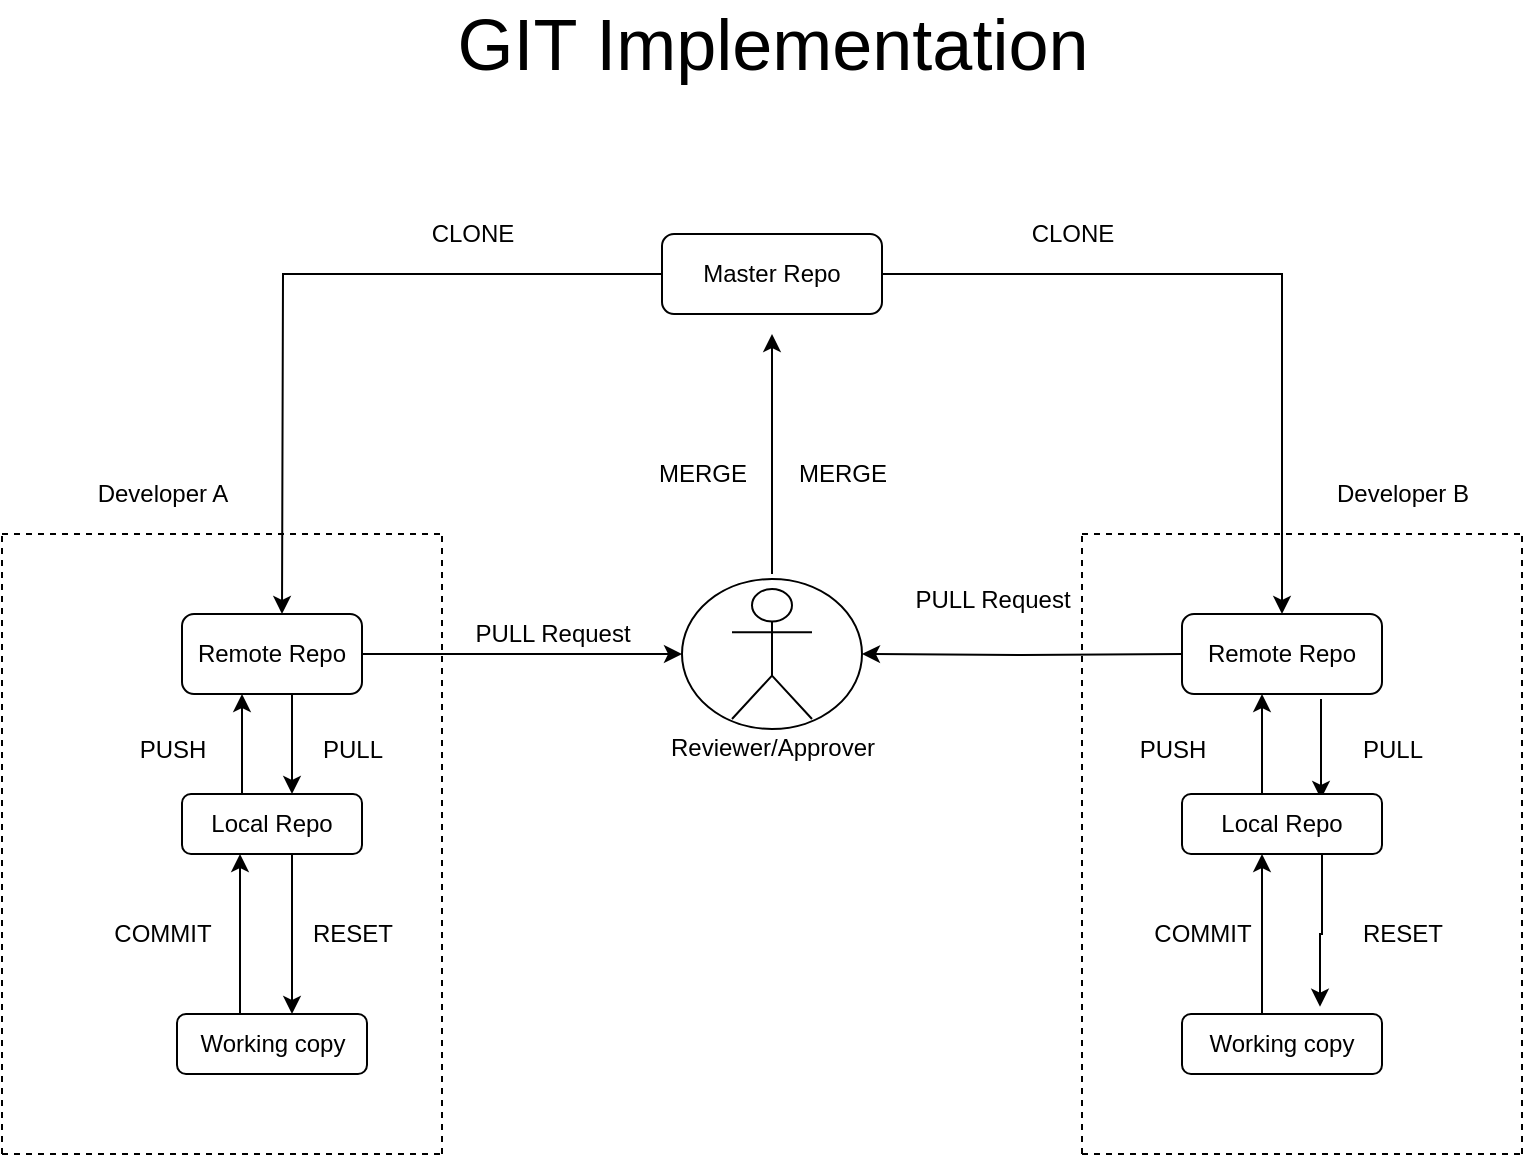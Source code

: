 <mxfile version="14.7.0" type="github">
  <diagram id="EZDQm-cttC1tUBDbLi6K" name="Page-1">
    <mxGraphModel dx="971" dy="1546" grid="1" gridSize="10" guides="1" tooltips="1" connect="1" arrows="1" fold="1" page="1" pageScale="1" pageWidth="850" pageHeight="1100" math="0" shadow="0">
      <root>
        <mxCell id="0" />
        <mxCell id="1" parent="0" />
        <mxCell id="uhhPZ6CYI6DqSSzA6L2--17" value="" style="ellipse;whiteSpace=wrap;html=1;" vertex="1" parent="1">
          <mxGeometry x="400" y="122.5" width="90" height="75" as="geometry" />
        </mxCell>
        <mxCell id="_uDhniaOkw3zcQXAQ8zI-7" style="edgeStyle=orthogonalEdgeStyle;rounded=0;orthogonalLoop=1;jettySize=auto;html=1;" parent="1" source="_uDhniaOkw3zcQXAQ8zI-1" edge="1">
          <mxGeometry relative="1" as="geometry">
            <mxPoint x="200" y="140" as="targetPoint" />
          </mxGeometry>
        </mxCell>
        <mxCell id="_uDhniaOkw3zcQXAQ8zI-24" style="edgeStyle=orthogonalEdgeStyle;rounded=0;orthogonalLoop=1;jettySize=auto;html=1;entryX=0.5;entryY=0;entryDx=0;entryDy=0;" parent="1" source="_uDhniaOkw3zcQXAQ8zI-1" target="_uDhniaOkw3zcQXAQ8zI-5" edge="1">
          <mxGeometry relative="1" as="geometry" />
        </mxCell>
        <mxCell id="_uDhniaOkw3zcQXAQ8zI-1" value="Master Repo" style="rounded=1;whiteSpace=wrap;html=1;" parent="1" vertex="1">
          <mxGeometry x="390" y="-50" width="110" height="40" as="geometry" />
        </mxCell>
        <mxCell id="_uDhniaOkw3zcQXAQ8zI-10" style="edgeStyle=orthogonalEdgeStyle;rounded=0;orthogonalLoop=1;jettySize=auto;html=1;entryX=0.5;entryY=0;entryDx=0;entryDy=0;" parent="1" edge="1">
          <mxGeometry relative="1" as="geometry">
            <mxPoint x="205" y="180" as="sourcePoint" />
            <mxPoint x="205" y="230" as="targetPoint" />
          </mxGeometry>
        </mxCell>
        <mxCell id="_uDhniaOkw3zcQXAQ8zI-17" style="edgeStyle=orthogonalEdgeStyle;rounded=0;orthogonalLoop=1;jettySize=auto;html=1;" parent="1" source="_uDhniaOkw3zcQXAQ8zI-3" edge="1">
          <mxGeometry relative="1" as="geometry">
            <mxPoint x="400" y="160" as="targetPoint" />
            <Array as="points">
              <mxPoint x="390" y="160" />
            </Array>
          </mxGeometry>
        </mxCell>
        <mxCell id="_uDhniaOkw3zcQXAQ8zI-3" value="Remote Repo" style="rounded=1;whiteSpace=wrap;html=1;" parent="1" vertex="1">
          <mxGeometry x="150" y="140" width="90" height="40" as="geometry" />
        </mxCell>
        <mxCell id="_uDhniaOkw3zcQXAQ8zI-15" style="edgeStyle=orthogonalEdgeStyle;rounded=0;orthogonalLoop=1;jettySize=auto;html=1;" parent="1" edge="1">
          <mxGeometry relative="1" as="geometry">
            <mxPoint x="205" y="260" as="sourcePoint" />
            <mxPoint x="205" y="340" as="targetPoint" />
          </mxGeometry>
        </mxCell>
        <mxCell id="_uDhniaOkw3zcQXAQ8zI-4" value="Local Repo" style="rounded=1;whiteSpace=wrap;html=1;" parent="1" vertex="1">
          <mxGeometry x="150" y="230" width="90" height="30" as="geometry" />
        </mxCell>
        <mxCell id="_uDhniaOkw3zcQXAQ8zI-21" style="edgeStyle=orthogonalEdgeStyle;rounded=0;orthogonalLoop=1;jettySize=auto;html=1;entryX=1;entryY=0.5;entryDx=0;entryDy=0;" parent="1" edge="1" target="uhhPZ6CYI6DqSSzA6L2--17">
          <mxGeometry relative="1" as="geometry">
            <mxPoint x="510" y="160" as="targetPoint" />
            <mxPoint x="650" y="160" as="sourcePoint" />
            <Array as="points" />
          </mxGeometry>
        </mxCell>
        <mxCell id="_uDhniaOkw3zcQXAQ8zI-34" style="edgeStyle=orthogonalEdgeStyle;rounded=0;orthogonalLoop=1;jettySize=auto;html=1;entryX=0.5;entryY=0;entryDx=0;entryDy=0;" parent="1" edge="1">
          <mxGeometry relative="1" as="geometry">
            <mxPoint x="719.5" y="182.5" as="sourcePoint" />
            <mxPoint x="719.5" y="232.5" as="targetPoint" />
          </mxGeometry>
        </mxCell>
        <mxCell id="_uDhniaOkw3zcQXAQ8zI-5" value="Remote Repo" style="rounded=1;whiteSpace=wrap;html=1;" parent="1" vertex="1">
          <mxGeometry x="650" y="140" width="100" height="40" as="geometry" />
        </mxCell>
        <mxCell id="uhhPZ6CYI6DqSSzA6L2--13" style="edgeStyle=orthogonalEdgeStyle;rounded=0;orthogonalLoop=1;jettySize=auto;html=1;entryX=0.69;entryY=-0.122;entryDx=0;entryDy=0;entryPerimeter=0;" edge="1" parent="1" target="_uDhniaOkw3zcQXAQ8zI-39">
          <mxGeometry relative="1" as="geometry">
            <mxPoint x="720" y="260" as="sourcePoint" />
            <mxPoint x="720" y="330" as="targetPoint" />
            <Array as="points">
              <mxPoint x="720" y="300" />
              <mxPoint x="719" y="300" />
            </Array>
          </mxGeometry>
        </mxCell>
        <mxCell id="_uDhniaOkw3zcQXAQ8zI-6" value="Local Repo" style="rounded=1;whiteSpace=wrap;html=1;" parent="1" vertex="1">
          <mxGeometry x="650" y="230" width="100" height="30" as="geometry" />
        </mxCell>
        <mxCell id="_uDhniaOkw3zcQXAQ8zI-12" value="Working copy" style="rounded=1;whiteSpace=wrap;html=1;" parent="1" vertex="1">
          <mxGeometry x="147.5" y="340" width="95" height="30" as="geometry" />
        </mxCell>
        <mxCell id="_uDhniaOkw3zcQXAQ8zI-20" style="edgeStyle=orthogonalEdgeStyle;rounded=0;orthogonalLoop=1;jettySize=auto;html=1;" parent="1" edge="1">
          <mxGeometry relative="1" as="geometry">
            <mxPoint x="445" as="targetPoint" />
            <Array as="points">
              <mxPoint x="445" y="20" />
            </Array>
            <mxPoint x="445" y="120" as="sourcePoint" />
          </mxGeometry>
        </mxCell>
        <mxCell id="_uDhniaOkw3zcQXAQ8zI-19" value="Reviewer/Approver" style="shape=umlActor;verticalLabelPosition=bottom;verticalAlign=top;html=1;outlineConnect=0;" parent="1" vertex="1">
          <mxGeometry x="425" y="127.5" width="40" height="65" as="geometry" />
        </mxCell>
        <mxCell id="_uDhniaOkw3zcQXAQ8zI-23" value="PULL Request" style="text;html=1;align=center;verticalAlign=middle;resizable=0;points=[];autosize=1;strokeColor=none;" parent="1" vertex="1">
          <mxGeometry x="510" y="122.5" width="90" height="20" as="geometry" />
        </mxCell>
        <mxCell id="_uDhniaOkw3zcQXAQ8zI-25" value="Developer B" style="text;html=1;align=center;verticalAlign=middle;resizable=0;points=[];autosize=1;strokeColor=none;" parent="1" vertex="1">
          <mxGeometry x="720" y="70" width="80" height="20" as="geometry" />
        </mxCell>
        <mxCell id="_uDhniaOkw3zcQXAQ8zI-26" value="Developer A" style="text;html=1;align=center;verticalAlign=middle;resizable=0;points=[];autosize=1;strokeColor=none;" parent="1" vertex="1">
          <mxGeometry x="100" y="70" width="80" height="20" as="geometry" />
        </mxCell>
        <mxCell id="_uDhniaOkw3zcQXAQ8zI-27" value="CLONE" style="text;html=1;align=center;verticalAlign=middle;resizable=0;points=[];autosize=1;strokeColor=none;" parent="1" vertex="1">
          <mxGeometry x="265" y="-60" width="60" height="20" as="geometry" />
        </mxCell>
        <mxCell id="_uDhniaOkw3zcQXAQ8zI-28" value="CLONE" style="text;html=1;align=center;verticalAlign=middle;resizable=0;points=[];autosize=1;strokeColor=none;" parent="1" vertex="1">
          <mxGeometry x="565" y="-60" width="60" height="20" as="geometry" />
        </mxCell>
        <mxCell id="_uDhniaOkw3zcQXAQ8zI-29" value="MERGE" style="text;html=1;align=center;verticalAlign=middle;resizable=0;points=[];autosize=1;strokeColor=none;" parent="1" vertex="1">
          <mxGeometry x="450" y="60" width="60" height="20" as="geometry" />
        </mxCell>
        <mxCell id="_uDhniaOkw3zcQXAQ8zI-31" value="MERGE" style="text;html=1;align=center;verticalAlign=middle;resizable=0;points=[];autosize=1;strokeColor=none;" parent="1" vertex="1">
          <mxGeometry x="380" y="60" width="60" height="20" as="geometry" />
        </mxCell>
        <mxCell id="_uDhniaOkw3zcQXAQ8zI-32" value="PULL" style="text;html=1;align=center;verticalAlign=middle;resizable=0;points=[];autosize=1;strokeColor=none;" parent="1" vertex="1">
          <mxGeometry x="210" y="197.5" width="50" height="20" as="geometry" />
        </mxCell>
        <mxCell id="_uDhniaOkw3zcQXAQ8zI-33" value="PULL" style="text;html=1;align=center;verticalAlign=middle;resizable=0;points=[];autosize=1;strokeColor=none;" parent="1" vertex="1">
          <mxGeometry x="730" y="197.5" width="50" height="20" as="geometry" />
        </mxCell>
        <mxCell id="_uDhniaOkw3zcQXAQ8zI-35" value="PUSH" style="text;html=1;align=center;verticalAlign=middle;resizable=0;points=[];autosize=1;strokeColor=none;" parent="1" vertex="1">
          <mxGeometry x="120" y="197.5" width="50" height="20" as="geometry" />
        </mxCell>
        <mxCell id="_uDhniaOkw3zcQXAQ8zI-36" value="PUSH" style="text;html=1;align=center;verticalAlign=middle;resizable=0;points=[];autosize=1;strokeColor=none;" parent="1" vertex="1">
          <mxGeometry x="620" y="197.5" width="50" height="20" as="geometry" />
        </mxCell>
        <mxCell id="_uDhniaOkw3zcQXAQ8zI-38" value="" style="endArrow=classic;html=1;" parent="1" edge="1">
          <mxGeometry width="50" height="50" relative="1" as="geometry">
            <mxPoint x="180" y="230" as="sourcePoint" />
            <mxPoint x="180" y="180" as="targetPoint" />
          </mxGeometry>
        </mxCell>
        <mxCell id="_uDhniaOkw3zcQXAQ8zI-39" value="Working copy" style="rounded=1;whiteSpace=wrap;html=1;" parent="1" vertex="1">
          <mxGeometry x="650" y="340" width="100" height="30" as="geometry" />
        </mxCell>
        <mxCell id="_uDhniaOkw3zcQXAQ8zI-41" value="COMMIT" style="text;html=1;align=center;verticalAlign=middle;resizable=0;points=[];autosize=1;strokeColor=none;" parent="1" vertex="1">
          <mxGeometry x="110" y="290" width="60" height="20" as="geometry" />
        </mxCell>
        <mxCell id="_uDhniaOkw3zcQXAQ8zI-42" value="COMMIT" style="text;html=1;align=center;verticalAlign=middle;resizable=0;points=[];autosize=1;strokeColor=none;" parent="1" vertex="1">
          <mxGeometry x="630" y="290" width="60" height="20" as="geometry" />
        </mxCell>
        <mxCell id="_uDhniaOkw3zcQXAQ8zI-43" value="" style="endArrow=classic;html=1;" parent="1" edge="1">
          <mxGeometry width="50" height="50" relative="1" as="geometry">
            <mxPoint x="690" y="230" as="sourcePoint" />
            <mxPoint x="690" y="180" as="targetPoint" />
          </mxGeometry>
        </mxCell>
        <mxCell id="uhhPZ6CYI6DqSSzA6L2--1" value="PULL Request" style="text;html=1;align=center;verticalAlign=middle;resizable=0;points=[];autosize=1;strokeColor=none;" vertex="1" parent="1">
          <mxGeometry x="290" y="140" width="90" height="20" as="geometry" />
        </mxCell>
        <mxCell id="uhhPZ6CYI6DqSSzA6L2--3" value="" style="endArrow=none;dashed=1;html=1;" edge="1" parent="1">
          <mxGeometry width="50" height="50" relative="1" as="geometry">
            <mxPoint x="60" y="410" as="sourcePoint" />
            <mxPoint x="60" y="100" as="targetPoint" />
          </mxGeometry>
        </mxCell>
        <mxCell id="uhhPZ6CYI6DqSSzA6L2--4" value="" style="endArrow=none;dashed=1;html=1;" edge="1" parent="1">
          <mxGeometry width="50" height="50" relative="1" as="geometry">
            <mxPoint x="280" y="410" as="sourcePoint" />
            <mxPoint x="280" y="100" as="targetPoint" />
          </mxGeometry>
        </mxCell>
        <mxCell id="uhhPZ6CYI6DqSSzA6L2--5" value="" style="endArrow=none;dashed=1;html=1;" edge="1" parent="1">
          <mxGeometry width="50" height="50" relative="1" as="geometry">
            <mxPoint x="600" y="410" as="sourcePoint" />
            <mxPoint x="600" y="100" as="targetPoint" />
          </mxGeometry>
        </mxCell>
        <mxCell id="uhhPZ6CYI6DqSSzA6L2--6" value="" style="endArrow=none;dashed=1;html=1;" edge="1" parent="1">
          <mxGeometry width="50" height="50" relative="1" as="geometry">
            <mxPoint x="820" y="410" as="sourcePoint" />
            <mxPoint x="820" y="100" as="targetPoint" />
          </mxGeometry>
        </mxCell>
        <mxCell id="uhhPZ6CYI6DqSSzA6L2--7" value="" style="endArrow=none;dashed=1;html=1;" edge="1" parent="1">
          <mxGeometry width="50" height="50" relative="1" as="geometry">
            <mxPoint x="60" y="410" as="sourcePoint" />
            <mxPoint x="280" y="410" as="targetPoint" />
          </mxGeometry>
        </mxCell>
        <mxCell id="uhhPZ6CYI6DqSSzA6L2--8" value="" style="endArrow=none;dashed=1;html=1;" edge="1" parent="1">
          <mxGeometry width="50" height="50" relative="1" as="geometry">
            <mxPoint x="60" y="100" as="sourcePoint" />
            <mxPoint x="280" y="100" as="targetPoint" />
          </mxGeometry>
        </mxCell>
        <mxCell id="uhhPZ6CYI6DqSSzA6L2--9" value="" style="endArrow=none;dashed=1;html=1;" edge="1" parent="1">
          <mxGeometry width="50" height="50" relative="1" as="geometry">
            <mxPoint x="600" y="100" as="sourcePoint" />
            <mxPoint x="820" y="100" as="targetPoint" />
          </mxGeometry>
        </mxCell>
        <mxCell id="uhhPZ6CYI6DqSSzA6L2--10" value="" style="endArrow=none;dashed=1;html=1;" edge="1" parent="1">
          <mxGeometry width="50" height="50" relative="1" as="geometry">
            <mxPoint x="600" y="410" as="sourcePoint" />
            <mxPoint x="820" y="410" as="targetPoint" />
          </mxGeometry>
        </mxCell>
        <mxCell id="uhhPZ6CYI6DqSSzA6L2--12" value="" style="endArrow=classic;html=1;" edge="1" parent="1">
          <mxGeometry width="50" height="50" relative="1" as="geometry">
            <mxPoint x="179" y="340" as="sourcePoint" />
            <mxPoint x="179" y="260" as="targetPoint" />
          </mxGeometry>
        </mxCell>
        <mxCell id="uhhPZ6CYI6DqSSzA6L2--15" value="" style="endArrow=classic;html=1;" edge="1" parent="1">
          <mxGeometry width="50" height="50" relative="1" as="geometry">
            <mxPoint x="690" y="340" as="sourcePoint" />
            <mxPoint x="690" y="260" as="targetPoint" />
          </mxGeometry>
        </mxCell>
        <mxCell id="uhhPZ6CYI6DqSSzA6L2--19" value="RESET" style="text;html=1;align=center;verticalAlign=middle;resizable=0;points=[];autosize=1;strokeColor=none;" vertex="1" parent="1">
          <mxGeometry x="205" y="290" width="60" height="20" as="geometry" />
        </mxCell>
        <mxCell id="uhhPZ6CYI6DqSSzA6L2--20" value="RESET" style="text;html=1;align=center;verticalAlign=middle;resizable=0;points=[];autosize=1;strokeColor=none;" vertex="1" parent="1">
          <mxGeometry x="730" y="290" width="60" height="20" as="geometry" />
        </mxCell>
        <mxCell id="uhhPZ6CYI6DqSSzA6L2--21" value="&lt;font style=&quot;font-size: 36px&quot;&gt;GIT Implementation&lt;/font&gt;" style="text;html=1;align=center;verticalAlign=middle;resizable=0;points=[];autosize=1;strokeColor=none;" vertex="1" parent="1">
          <mxGeometry x="280" y="-160" width="330" height="30" as="geometry" />
        </mxCell>
      </root>
    </mxGraphModel>
  </diagram>
</mxfile>
